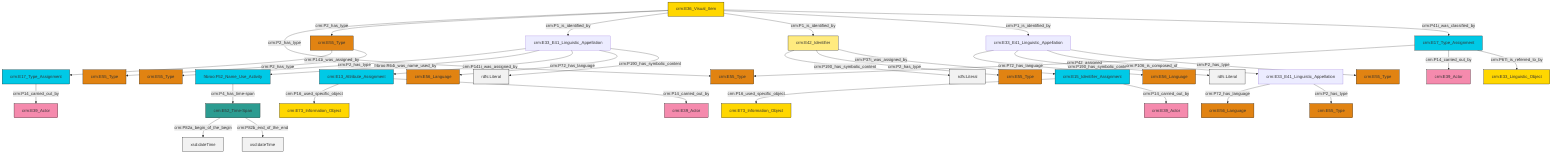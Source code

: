 graph TD
classDef Literal fill:#f2f2f2,stroke:#000000;
classDef CRM_Entity fill:#FFFFFF,stroke:#000000;
classDef Temporal_Entity fill:#00C9E6, stroke:#000000;
classDef Type fill:#E18312, stroke:#000000;
classDef Time-Span fill:#2C9C91, stroke:#000000;
classDef Appellation fill:#FFEB7F, stroke:#000000;
classDef Place fill:#008836, stroke:#000000;
classDef Persistent_Item fill:#B266B2, stroke:#000000;
classDef Conceptual_Object fill:#FFD700, stroke:#000000;
classDef Physical_Thing fill:#D2B48C, stroke:#000000;
classDef Actor fill:#f58aad, stroke:#000000;
classDef PC_Classes fill:#4ce600, stroke:#000000;
classDef Multi fill:#cccccc,stroke:#000000;

0["crm:E13_Attribute_Assignment"]:::Temporal_Entity -->|crm:P16_used_specific_object| 1["crm:E73_Information_Object"]:::Conceptual_Object
2["crm:E17_Type_Assignment"]:::Temporal_Entity -->|crm:P42_assigned| 3["crm:E55_Type"]:::Type
4["crm:E33_E41_Linguistic_Appellation"]:::Default -->|crm:P72_has_language| 5["crm:E56_Language"]:::Type
9["crm:E17_Type_Assignment"]:::Temporal_Entity -->|crm:P14_carried_out_by| 10["crm:E39_Actor"]:::Actor
11["crm:E33_E41_Linguistic_Appellation"]:::Default -->|crm:P2_has_type| 12["crm:E55_Type"]:::Type
13["crm:E36_Visual_Item"]:::Conceptual_Object -->|crm:P2_has_type| 3["crm:E55_Type"]:::Type
13["crm:E36_Visual_Item"]:::Conceptual_Object -->|crm:P2_has_type| 14["crm:E55_Type"]:::Type
14["crm:E55_Type"]:::Type -->|crm:P141i_was_assigned_by| 9["crm:E17_Type_Assignment"]:::Temporal_Entity
11["crm:E33_E41_Linguistic_Appellation"]:::Default -->|frbroo:R64i_was_name_used_by| 22["frbroo:F52_Name_Use_Activity"]:::Temporal_Entity
11["crm:E33_E41_Linguistic_Appellation"]:::Default -->|crm:P141i_was_assigned_by| 0["crm:E13_Attribute_Assignment"]:::Temporal_Entity
13["crm:E36_Visual_Item"]:::Conceptual_Object -->|crm:P1_is_identified_by| 11["crm:E33_E41_Linguistic_Appellation"]:::Default
22["frbroo:F52_Name_Use_Activity"]:::Temporal_Entity -->|crm:P4_has_time-span| 27["crm:E52_Time-Span"]:::Time-Span
27["crm:E52_Time-Span"]:::Time-Span -->|crm:P82a_begin_of_the_begin| 29[xsd:dateTime]:::Literal
27["crm:E52_Time-Span"]:::Time-Span -->|crm:P82b_end_of_the_end| 36[xsd:dateTime]:::Literal
2["crm:E17_Type_Assignment"]:::Temporal_Entity -->|crm:P14_carried_out_by| 37["crm:E39_Actor"]:::Actor
13["crm:E36_Visual_Item"]:::Conceptual_Object -->|crm:P1_is_identified_by| 6["crm:E42_Identifier"]:::Appellation
40["crm:E33_E41_Linguistic_Appellation"]:::Default -->|crm:P72_has_language| 23["crm:E56_Language"]:::Type
13["crm:E36_Visual_Item"]:::Conceptual_Object -->|crm:P1_is_identified_by| 40["crm:E33_E41_Linguistic_Appellation"]:::Default
40["crm:E33_E41_Linguistic_Appellation"]:::Default -->|crm:P190_has_symbolic_content| 49[rdfs:Literal]:::Literal
13["crm:E36_Visual_Item"]:::Conceptual_Object -->|crm:P41i_was_classified_by| 2["crm:E17_Type_Assignment"]:::Temporal_Entity
4["crm:E33_E41_Linguistic_Appellation"]:::Default -->|crm:P2_has_type| 52["crm:E55_Type"]:::Type
11["crm:E33_E41_Linguistic_Appellation"]:::Default -->|crm:P72_has_language| 15["crm:E56_Language"]:::Type
6["crm:E42_Identifier"]:::Appellation -->|crm:P190_has_symbolic_content| 53[rdfs:Literal]:::Literal
2["crm:E17_Type_Assignment"]:::Temporal_Entity -->|crm:P67i_is_referred_to_by| 54["crm:E33_Linguistic_Object"]:::Conceptual_Object
50["crm:E15_Identifier_Assignment"]:::Temporal_Entity -->|crm:P16_used_specific_object| 45["crm:E73_Information_Object"]:::Conceptual_Object
6["crm:E42_Identifier"]:::Appellation -->|crm:P2_has_type| 30["crm:E55_Type"]:::Type
14["crm:E55_Type"]:::Type -->|crm:P2_has_type| 47["crm:E55_Type"]:::Type
0["crm:E13_Attribute_Assignment"]:::Temporal_Entity -->|crm:P14_carried_out_by| 34["crm:E39_Actor"]:::Actor
40["crm:E33_E41_Linguistic_Appellation"]:::Default -->|crm:P106_is_composed_of| 4["crm:E33_E41_Linguistic_Appellation"]:::Default
6["crm:E42_Identifier"]:::Appellation -->|crm:P37i_was_assigned_by| 50["crm:E15_Identifier_Assignment"]:::Temporal_Entity
50["crm:E15_Identifier_Assignment"]:::Temporal_Entity -->|crm:P14_carried_out_by| 18["crm:E39_Actor"]:::Actor
11["crm:E33_E41_Linguistic_Appellation"]:::Default -->|crm:P190_has_symbolic_content| 59[rdfs:Literal]:::Literal
40["crm:E33_E41_Linguistic_Appellation"]:::Default -->|crm:P2_has_type| 43["crm:E55_Type"]:::Type
